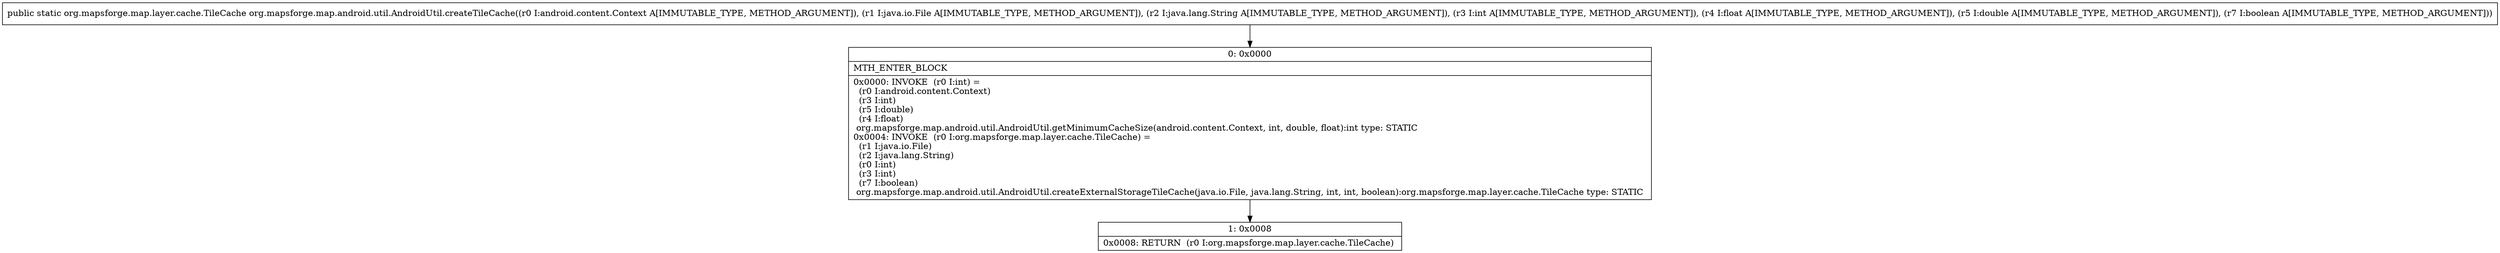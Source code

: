 digraph "CFG fororg.mapsforge.map.android.util.AndroidUtil.createTileCache(Landroid\/content\/Context;Ljava\/io\/File;Ljava\/lang\/String;IFDZ)Lorg\/mapsforge\/map\/layer\/cache\/TileCache;" {
Node_0 [shape=record,label="{0\:\ 0x0000|MTH_ENTER_BLOCK\l|0x0000: INVOKE  (r0 I:int) = \l  (r0 I:android.content.Context)\l  (r3 I:int)\l  (r5 I:double)\l  (r4 I:float)\l org.mapsforge.map.android.util.AndroidUtil.getMinimumCacheSize(android.content.Context, int, double, float):int type: STATIC \l0x0004: INVOKE  (r0 I:org.mapsforge.map.layer.cache.TileCache) = \l  (r1 I:java.io.File)\l  (r2 I:java.lang.String)\l  (r0 I:int)\l  (r3 I:int)\l  (r7 I:boolean)\l org.mapsforge.map.android.util.AndroidUtil.createExternalStorageTileCache(java.io.File, java.lang.String, int, int, boolean):org.mapsforge.map.layer.cache.TileCache type: STATIC \l}"];
Node_1 [shape=record,label="{1\:\ 0x0008|0x0008: RETURN  (r0 I:org.mapsforge.map.layer.cache.TileCache) \l}"];
MethodNode[shape=record,label="{public static org.mapsforge.map.layer.cache.TileCache org.mapsforge.map.android.util.AndroidUtil.createTileCache((r0 I:android.content.Context A[IMMUTABLE_TYPE, METHOD_ARGUMENT]), (r1 I:java.io.File A[IMMUTABLE_TYPE, METHOD_ARGUMENT]), (r2 I:java.lang.String A[IMMUTABLE_TYPE, METHOD_ARGUMENT]), (r3 I:int A[IMMUTABLE_TYPE, METHOD_ARGUMENT]), (r4 I:float A[IMMUTABLE_TYPE, METHOD_ARGUMENT]), (r5 I:double A[IMMUTABLE_TYPE, METHOD_ARGUMENT]), (r7 I:boolean A[IMMUTABLE_TYPE, METHOD_ARGUMENT])) }"];
MethodNode -> Node_0;
Node_0 -> Node_1;
}

